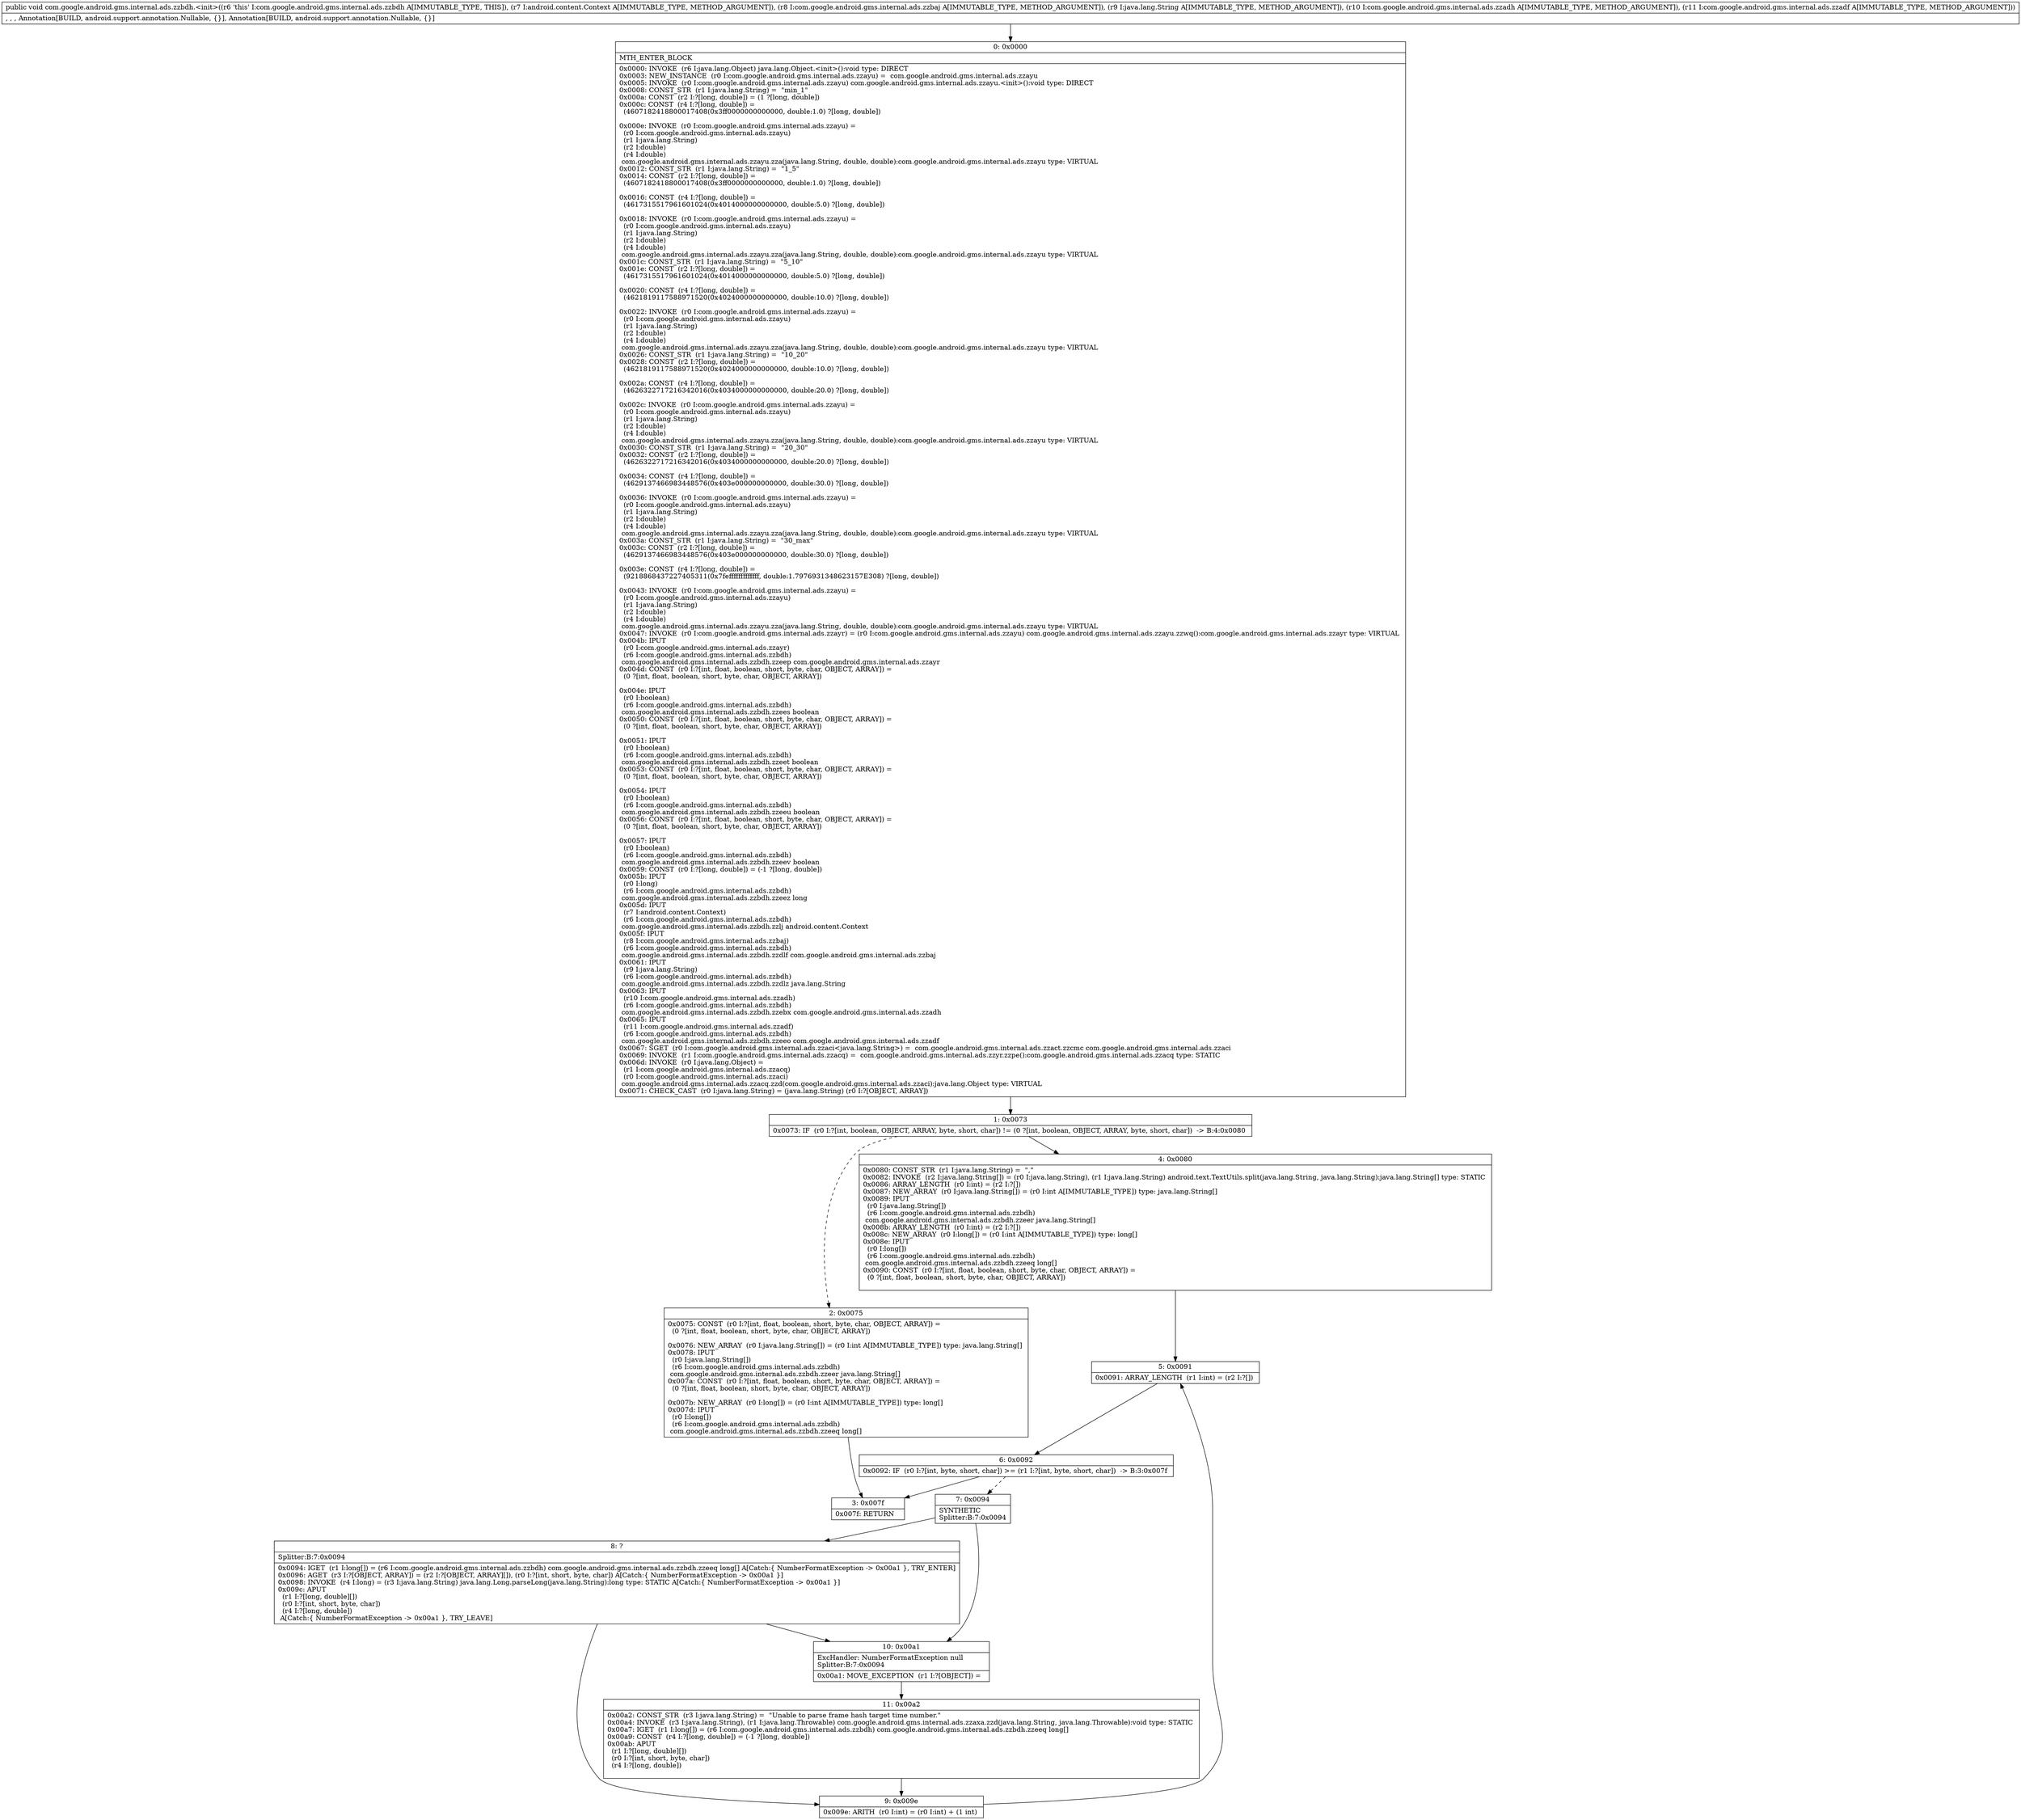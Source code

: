 digraph "CFG forcom.google.android.gms.internal.ads.zzbdh.\<init\>(Landroid\/content\/Context;Lcom\/google\/android\/gms\/internal\/ads\/zzbaj;Ljava\/lang\/String;Lcom\/google\/android\/gms\/internal\/ads\/zzadh;Lcom\/google\/android\/gms\/internal\/ads\/zzadf;)V" {
Node_0 [shape=record,label="{0\:\ 0x0000|MTH_ENTER_BLOCK\l|0x0000: INVOKE  (r6 I:java.lang.Object) java.lang.Object.\<init\>():void type: DIRECT \l0x0003: NEW_INSTANCE  (r0 I:com.google.android.gms.internal.ads.zzayu) =  com.google.android.gms.internal.ads.zzayu \l0x0005: INVOKE  (r0 I:com.google.android.gms.internal.ads.zzayu) com.google.android.gms.internal.ads.zzayu.\<init\>():void type: DIRECT \l0x0008: CONST_STR  (r1 I:java.lang.String) =  \"min_1\" \l0x000a: CONST  (r2 I:?[long, double]) = (1 ?[long, double]) \l0x000c: CONST  (r4 I:?[long, double]) = \l  (4607182418800017408(0x3ff0000000000000, double:1.0) ?[long, double])\l \l0x000e: INVOKE  (r0 I:com.google.android.gms.internal.ads.zzayu) = \l  (r0 I:com.google.android.gms.internal.ads.zzayu)\l  (r1 I:java.lang.String)\l  (r2 I:double)\l  (r4 I:double)\l com.google.android.gms.internal.ads.zzayu.zza(java.lang.String, double, double):com.google.android.gms.internal.ads.zzayu type: VIRTUAL \l0x0012: CONST_STR  (r1 I:java.lang.String) =  \"1_5\" \l0x0014: CONST  (r2 I:?[long, double]) = \l  (4607182418800017408(0x3ff0000000000000, double:1.0) ?[long, double])\l \l0x0016: CONST  (r4 I:?[long, double]) = \l  (4617315517961601024(0x4014000000000000, double:5.0) ?[long, double])\l \l0x0018: INVOKE  (r0 I:com.google.android.gms.internal.ads.zzayu) = \l  (r0 I:com.google.android.gms.internal.ads.zzayu)\l  (r1 I:java.lang.String)\l  (r2 I:double)\l  (r4 I:double)\l com.google.android.gms.internal.ads.zzayu.zza(java.lang.String, double, double):com.google.android.gms.internal.ads.zzayu type: VIRTUAL \l0x001c: CONST_STR  (r1 I:java.lang.String) =  \"5_10\" \l0x001e: CONST  (r2 I:?[long, double]) = \l  (4617315517961601024(0x4014000000000000, double:5.0) ?[long, double])\l \l0x0020: CONST  (r4 I:?[long, double]) = \l  (4621819117588971520(0x4024000000000000, double:10.0) ?[long, double])\l \l0x0022: INVOKE  (r0 I:com.google.android.gms.internal.ads.zzayu) = \l  (r0 I:com.google.android.gms.internal.ads.zzayu)\l  (r1 I:java.lang.String)\l  (r2 I:double)\l  (r4 I:double)\l com.google.android.gms.internal.ads.zzayu.zza(java.lang.String, double, double):com.google.android.gms.internal.ads.zzayu type: VIRTUAL \l0x0026: CONST_STR  (r1 I:java.lang.String) =  \"10_20\" \l0x0028: CONST  (r2 I:?[long, double]) = \l  (4621819117588971520(0x4024000000000000, double:10.0) ?[long, double])\l \l0x002a: CONST  (r4 I:?[long, double]) = \l  (4626322717216342016(0x4034000000000000, double:20.0) ?[long, double])\l \l0x002c: INVOKE  (r0 I:com.google.android.gms.internal.ads.zzayu) = \l  (r0 I:com.google.android.gms.internal.ads.zzayu)\l  (r1 I:java.lang.String)\l  (r2 I:double)\l  (r4 I:double)\l com.google.android.gms.internal.ads.zzayu.zza(java.lang.String, double, double):com.google.android.gms.internal.ads.zzayu type: VIRTUAL \l0x0030: CONST_STR  (r1 I:java.lang.String) =  \"20_30\" \l0x0032: CONST  (r2 I:?[long, double]) = \l  (4626322717216342016(0x4034000000000000, double:20.0) ?[long, double])\l \l0x0034: CONST  (r4 I:?[long, double]) = \l  (4629137466983448576(0x403e000000000000, double:30.0) ?[long, double])\l \l0x0036: INVOKE  (r0 I:com.google.android.gms.internal.ads.zzayu) = \l  (r0 I:com.google.android.gms.internal.ads.zzayu)\l  (r1 I:java.lang.String)\l  (r2 I:double)\l  (r4 I:double)\l com.google.android.gms.internal.ads.zzayu.zza(java.lang.String, double, double):com.google.android.gms.internal.ads.zzayu type: VIRTUAL \l0x003a: CONST_STR  (r1 I:java.lang.String) =  \"30_max\" \l0x003c: CONST  (r2 I:?[long, double]) = \l  (4629137466983448576(0x403e000000000000, double:30.0) ?[long, double])\l \l0x003e: CONST  (r4 I:?[long, double]) = \l  (9218868437227405311(0x7fefffffffffffff, double:1.7976931348623157E308) ?[long, double])\l \l0x0043: INVOKE  (r0 I:com.google.android.gms.internal.ads.zzayu) = \l  (r0 I:com.google.android.gms.internal.ads.zzayu)\l  (r1 I:java.lang.String)\l  (r2 I:double)\l  (r4 I:double)\l com.google.android.gms.internal.ads.zzayu.zza(java.lang.String, double, double):com.google.android.gms.internal.ads.zzayu type: VIRTUAL \l0x0047: INVOKE  (r0 I:com.google.android.gms.internal.ads.zzayr) = (r0 I:com.google.android.gms.internal.ads.zzayu) com.google.android.gms.internal.ads.zzayu.zzwq():com.google.android.gms.internal.ads.zzayr type: VIRTUAL \l0x004b: IPUT  \l  (r0 I:com.google.android.gms.internal.ads.zzayr)\l  (r6 I:com.google.android.gms.internal.ads.zzbdh)\l com.google.android.gms.internal.ads.zzbdh.zzeep com.google.android.gms.internal.ads.zzayr \l0x004d: CONST  (r0 I:?[int, float, boolean, short, byte, char, OBJECT, ARRAY]) = \l  (0 ?[int, float, boolean, short, byte, char, OBJECT, ARRAY])\l \l0x004e: IPUT  \l  (r0 I:boolean)\l  (r6 I:com.google.android.gms.internal.ads.zzbdh)\l com.google.android.gms.internal.ads.zzbdh.zzees boolean \l0x0050: CONST  (r0 I:?[int, float, boolean, short, byte, char, OBJECT, ARRAY]) = \l  (0 ?[int, float, boolean, short, byte, char, OBJECT, ARRAY])\l \l0x0051: IPUT  \l  (r0 I:boolean)\l  (r6 I:com.google.android.gms.internal.ads.zzbdh)\l com.google.android.gms.internal.ads.zzbdh.zzeet boolean \l0x0053: CONST  (r0 I:?[int, float, boolean, short, byte, char, OBJECT, ARRAY]) = \l  (0 ?[int, float, boolean, short, byte, char, OBJECT, ARRAY])\l \l0x0054: IPUT  \l  (r0 I:boolean)\l  (r6 I:com.google.android.gms.internal.ads.zzbdh)\l com.google.android.gms.internal.ads.zzbdh.zzeeu boolean \l0x0056: CONST  (r0 I:?[int, float, boolean, short, byte, char, OBJECT, ARRAY]) = \l  (0 ?[int, float, boolean, short, byte, char, OBJECT, ARRAY])\l \l0x0057: IPUT  \l  (r0 I:boolean)\l  (r6 I:com.google.android.gms.internal.ads.zzbdh)\l com.google.android.gms.internal.ads.zzbdh.zzeev boolean \l0x0059: CONST  (r0 I:?[long, double]) = (\-1 ?[long, double]) \l0x005b: IPUT  \l  (r0 I:long)\l  (r6 I:com.google.android.gms.internal.ads.zzbdh)\l com.google.android.gms.internal.ads.zzbdh.zzeez long \l0x005d: IPUT  \l  (r7 I:android.content.Context)\l  (r6 I:com.google.android.gms.internal.ads.zzbdh)\l com.google.android.gms.internal.ads.zzbdh.zzlj android.content.Context \l0x005f: IPUT  \l  (r8 I:com.google.android.gms.internal.ads.zzbaj)\l  (r6 I:com.google.android.gms.internal.ads.zzbdh)\l com.google.android.gms.internal.ads.zzbdh.zzdlf com.google.android.gms.internal.ads.zzbaj \l0x0061: IPUT  \l  (r9 I:java.lang.String)\l  (r6 I:com.google.android.gms.internal.ads.zzbdh)\l com.google.android.gms.internal.ads.zzbdh.zzdlz java.lang.String \l0x0063: IPUT  \l  (r10 I:com.google.android.gms.internal.ads.zzadh)\l  (r6 I:com.google.android.gms.internal.ads.zzbdh)\l com.google.android.gms.internal.ads.zzbdh.zzebx com.google.android.gms.internal.ads.zzadh \l0x0065: IPUT  \l  (r11 I:com.google.android.gms.internal.ads.zzadf)\l  (r6 I:com.google.android.gms.internal.ads.zzbdh)\l com.google.android.gms.internal.ads.zzbdh.zzeeo com.google.android.gms.internal.ads.zzadf \l0x0067: SGET  (r0 I:com.google.android.gms.internal.ads.zzaci\<java.lang.String\>) =  com.google.android.gms.internal.ads.zzact.zzcmc com.google.android.gms.internal.ads.zzaci \l0x0069: INVOKE  (r1 I:com.google.android.gms.internal.ads.zzacq) =  com.google.android.gms.internal.ads.zzyr.zzpe():com.google.android.gms.internal.ads.zzacq type: STATIC \l0x006d: INVOKE  (r0 I:java.lang.Object) = \l  (r1 I:com.google.android.gms.internal.ads.zzacq)\l  (r0 I:com.google.android.gms.internal.ads.zzaci)\l com.google.android.gms.internal.ads.zzacq.zzd(com.google.android.gms.internal.ads.zzaci):java.lang.Object type: VIRTUAL \l0x0071: CHECK_CAST  (r0 I:java.lang.String) = (java.lang.String) (r0 I:?[OBJECT, ARRAY]) \l}"];
Node_1 [shape=record,label="{1\:\ 0x0073|0x0073: IF  (r0 I:?[int, boolean, OBJECT, ARRAY, byte, short, char]) != (0 ?[int, boolean, OBJECT, ARRAY, byte, short, char])  \-\> B:4:0x0080 \l}"];
Node_2 [shape=record,label="{2\:\ 0x0075|0x0075: CONST  (r0 I:?[int, float, boolean, short, byte, char, OBJECT, ARRAY]) = \l  (0 ?[int, float, boolean, short, byte, char, OBJECT, ARRAY])\l \l0x0076: NEW_ARRAY  (r0 I:java.lang.String[]) = (r0 I:int A[IMMUTABLE_TYPE]) type: java.lang.String[] \l0x0078: IPUT  \l  (r0 I:java.lang.String[])\l  (r6 I:com.google.android.gms.internal.ads.zzbdh)\l com.google.android.gms.internal.ads.zzbdh.zzeer java.lang.String[] \l0x007a: CONST  (r0 I:?[int, float, boolean, short, byte, char, OBJECT, ARRAY]) = \l  (0 ?[int, float, boolean, short, byte, char, OBJECT, ARRAY])\l \l0x007b: NEW_ARRAY  (r0 I:long[]) = (r0 I:int A[IMMUTABLE_TYPE]) type: long[] \l0x007d: IPUT  \l  (r0 I:long[])\l  (r6 I:com.google.android.gms.internal.ads.zzbdh)\l com.google.android.gms.internal.ads.zzbdh.zzeeq long[] \l}"];
Node_3 [shape=record,label="{3\:\ 0x007f|0x007f: RETURN   \l}"];
Node_4 [shape=record,label="{4\:\ 0x0080|0x0080: CONST_STR  (r1 I:java.lang.String) =  \",\" \l0x0082: INVOKE  (r2 I:java.lang.String[]) = (r0 I:java.lang.String), (r1 I:java.lang.String) android.text.TextUtils.split(java.lang.String, java.lang.String):java.lang.String[] type: STATIC \l0x0086: ARRAY_LENGTH  (r0 I:int) = (r2 I:?[]) \l0x0087: NEW_ARRAY  (r0 I:java.lang.String[]) = (r0 I:int A[IMMUTABLE_TYPE]) type: java.lang.String[] \l0x0089: IPUT  \l  (r0 I:java.lang.String[])\l  (r6 I:com.google.android.gms.internal.ads.zzbdh)\l com.google.android.gms.internal.ads.zzbdh.zzeer java.lang.String[] \l0x008b: ARRAY_LENGTH  (r0 I:int) = (r2 I:?[]) \l0x008c: NEW_ARRAY  (r0 I:long[]) = (r0 I:int A[IMMUTABLE_TYPE]) type: long[] \l0x008e: IPUT  \l  (r0 I:long[])\l  (r6 I:com.google.android.gms.internal.ads.zzbdh)\l com.google.android.gms.internal.ads.zzbdh.zzeeq long[] \l0x0090: CONST  (r0 I:?[int, float, boolean, short, byte, char, OBJECT, ARRAY]) = \l  (0 ?[int, float, boolean, short, byte, char, OBJECT, ARRAY])\l \l}"];
Node_5 [shape=record,label="{5\:\ 0x0091|0x0091: ARRAY_LENGTH  (r1 I:int) = (r2 I:?[]) \l}"];
Node_6 [shape=record,label="{6\:\ 0x0092|0x0092: IF  (r0 I:?[int, byte, short, char]) \>= (r1 I:?[int, byte, short, char])  \-\> B:3:0x007f \l}"];
Node_7 [shape=record,label="{7\:\ 0x0094|SYNTHETIC\lSplitter:B:7:0x0094\l}"];
Node_8 [shape=record,label="{8\:\ ?|Splitter:B:7:0x0094\l|0x0094: IGET  (r1 I:long[]) = (r6 I:com.google.android.gms.internal.ads.zzbdh) com.google.android.gms.internal.ads.zzbdh.zzeeq long[] A[Catch:\{ NumberFormatException \-\> 0x00a1 \}, TRY_ENTER]\l0x0096: AGET  (r3 I:?[OBJECT, ARRAY]) = (r2 I:?[OBJECT, ARRAY][]), (r0 I:?[int, short, byte, char]) A[Catch:\{ NumberFormatException \-\> 0x00a1 \}]\l0x0098: INVOKE  (r4 I:long) = (r3 I:java.lang.String) java.lang.Long.parseLong(java.lang.String):long type: STATIC A[Catch:\{ NumberFormatException \-\> 0x00a1 \}]\l0x009c: APUT  \l  (r1 I:?[long, double][])\l  (r0 I:?[int, short, byte, char])\l  (r4 I:?[long, double])\l A[Catch:\{ NumberFormatException \-\> 0x00a1 \}, TRY_LEAVE]\l}"];
Node_9 [shape=record,label="{9\:\ 0x009e|0x009e: ARITH  (r0 I:int) = (r0 I:int) + (1 int) \l}"];
Node_10 [shape=record,label="{10\:\ 0x00a1|ExcHandler: NumberFormatException null\lSplitter:B:7:0x0094\l|0x00a1: MOVE_EXCEPTION  (r1 I:?[OBJECT]) =  \l}"];
Node_11 [shape=record,label="{11\:\ 0x00a2|0x00a2: CONST_STR  (r3 I:java.lang.String) =  \"Unable to parse frame hash target time number.\" \l0x00a4: INVOKE  (r3 I:java.lang.String), (r1 I:java.lang.Throwable) com.google.android.gms.internal.ads.zzaxa.zzd(java.lang.String, java.lang.Throwable):void type: STATIC \l0x00a7: IGET  (r1 I:long[]) = (r6 I:com.google.android.gms.internal.ads.zzbdh) com.google.android.gms.internal.ads.zzbdh.zzeeq long[] \l0x00a9: CONST  (r4 I:?[long, double]) = (\-1 ?[long, double]) \l0x00ab: APUT  \l  (r1 I:?[long, double][])\l  (r0 I:?[int, short, byte, char])\l  (r4 I:?[long, double])\l \l}"];
MethodNode[shape=record,label="{public void com.google.android.gms.internal.ads.zzbdh.\<init\>((r6 'this' I:com.google.android.gms.internal.ads.zzbdh A[IMMUTABLE_TYPE, THIS]), (r7 I:android.content.Context A[IMMUTABLE_TYPE, METHOD_ARGUMENT]), (r8 I:com.google.android.gms.internal.ads.zzbaj A[IMMUTABLE_TYPE, METHOD_ARGUMENT]), (r9 I:java.lang.String A[IMMUTABLE_TYPE, METHOD_ARGUMENT]), (r10 I:com.google.android.gms.internal.ads.zzadh A[IMMUTABLE_TYPE, METHOD_ARGUMENT]), (r11 I:com.google.android.gms.internal.ads.zzadf A[IMMUTABLE_TYPE, METHOD_ARGUMENT]))  | , , , Annotation[BUILD, android.support.annotation.Nullable, \{\}], Annotation[BUILD, android.support.annotation.Nullable, \{\}]\l}"];
MethodNode -> Node_0;
Node_0 -> Node_1;
Node_1 -> Node_2[style=dashed];
Node_1 -> Node_4;
Node_2 -> Node_3;
Node_4 -> Node_5;
Node_5 -> Node_6;
Node_6 -> Node_3;
Node_6 -> Node_7[style=dashed];
Node_7 -> Node_8;
Node_7 -> Node_10;
Node_8 -> Node_9;
Node_8 -> Node_10;
Node_9 -> Node_5;
Node_10 -> Node_11;
Node_11 -> Node_9;
}

